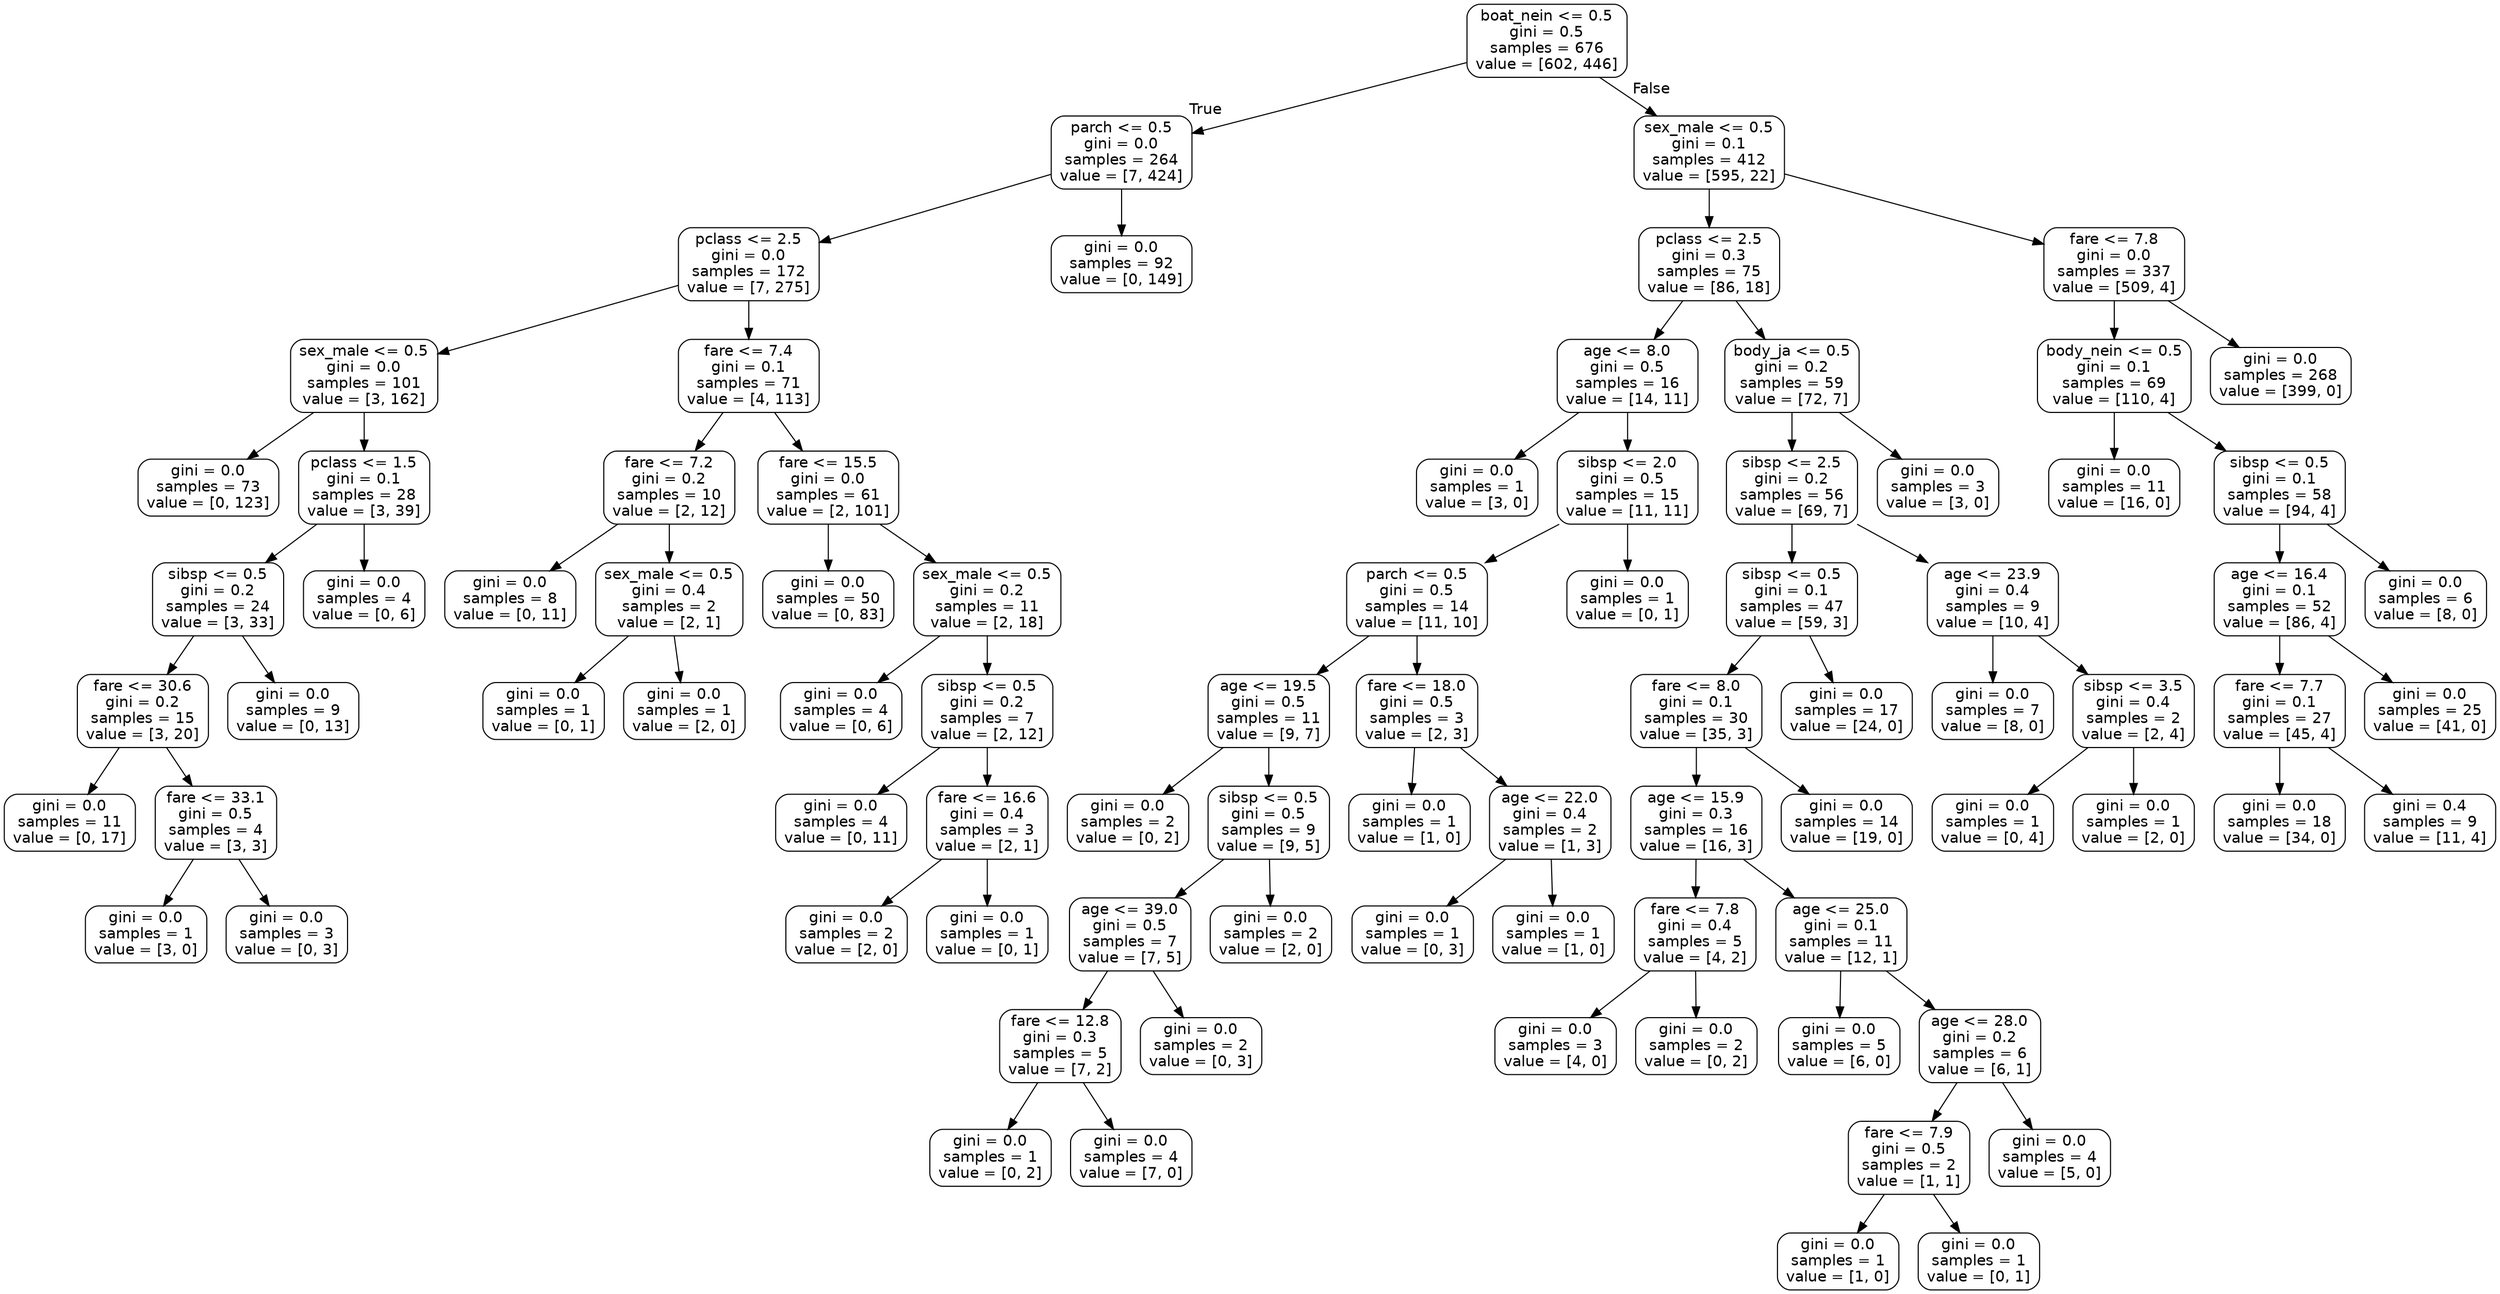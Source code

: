 digraph Tree {
node [shape=box, style="rounded", color="black", fontname=helvetica] ;
edge [fontname=helvetica] ;
0 [label="boat_nein <= 0.5\ngini = 0.5\nsamples = 676\nvalue = [602, 446]"] ;
1 [label="parch <= 0.5\ngini = 0.0\nsamples = 264\nvalue = [7, 424]"] ;
0 -> 1 [labeldistance=2.5, labelangle=45, headlabel="True"] ;
2 [label="pclass <= 2.5\ngini = 0.0\nsamples = 172\nvalue = [7, 275]"] ;
1 -> 2 ;
3 [label="sex_male <= 0.5\ngini = 0.0\nsamples = 101\nvalue = [3, 162]"] ;
2 -> 3 ;
4 [label="gini = 0.0\nsamples = 73\nvalue = [0, 123]"] ;
3 -> 4 ;
5 [label="pclass <= 1.5\ngini = 0.1\nsamples = 28\nvalue = [3, 39]"] ;
3 -> 5 ;
6 [label="sibsp <= 0.5\ngini = 0.2\nsamples = 24\nvalue = [3, 33]"] ;
5 -> 6 ;
7 [label="fare <= 30.6\ngini = 0.2\nsamples = 15\nvalue = [3, 20]"] ;
6 -> 7 ;
8 [label="gini = 0.0\nsamples = 11\nvalue = [0, 17]"] ;
7 -> 8 ;
9 [label="fare <= 33.1\ngini = 0.5\nsamples = 4\nvalue = [3, 3]"] ;
7 -> 9 ;
10 [label="gini = 0.0\nsamples = 1\nvalue = [3, 0]"] ;
9 -> 10 ;
11 [label="gini = 0.0\nsamples = 3\nvalue = [0, 3]"] ;
9 -> 11 ;
12 [label="gini = 0.0\nsamples = 9\nvalue = [0, 13]"] ;
6 -> 12 ;
13 [label="gini = 0.0\nsamples = 4\nvalue = [0, 6]"] ;
5 -> 13 ;
14 [label="fare <= 7.4\ngini = 0.1\nsamples = 71\nvalue = [4, 113]"] ;
2 -> 14 ;
15 [label="fare <= 7.2\ngini = 0.2\nsamples = 10\nvalue = [2, 12]"] ;
14 -> 15 ;
16 [label="gini = 0.0\nsamples = 8\nvalue = [0, 11]"] ;
15 -> 16 ;
17 [label="sex_male <= 0.5\ngini = 0.4\nsamples = 2\nvalue = [2, 1]"] ;
15 -> 17 ;
18 [label="gini = 0.0\nsamples = 1\nvalue = [0, 1]"] ;
17 -> 18 ;
19 [label="gini = 0.0\nsamples = 1\nvalue = [2, 0]"] ;
17 -> 19 ;
20 [label="fare <= 15.5\ngini = 0.0\nsamples = 61\nvalue = [2, 101]"] ;
14 -> 20 ;
21 [label="gini = 0.0\nsamples = 50\nvalue = [0, 83]"] ;
20 -> 21 ;
22 [label="sex_male <= 0.5\ngini = 0.2\nsamples = 11\nvalue = [2, 18]"] ;
20 -> 22 ;
23 [label="gini = 0.0\nsamples = 4\nvalue = [0, 6]"] ;
22 -> 23 ;
24 [label="sibsp <= 0.5\ngini = 0.2\nsamples = 7\nvalue = [2, 12]"] ;
22 -> 24 ;
25 [label="gini = 0.0\nsamples = 4\nvalue = [0, 11]"] ;
24 -> 25 ;
26 [label="fare <= 16.6\ngini = 0.4\nsamples = 3\nvalue = [2, 1]"] ;
24 -> 26 ;
27 [label="gini = 0.0\nsamples = 2\nvalue = [2, 0]"] ;
26 -> 27 ;
28 [label="gini = 0.0\nsamples = 1\nvalue = [0, 1]"] ;
26 -> 28 ;
29 [label="gini = 0.0\nsamples = 92\nvalue = [0, 149]"] ;
1 -> 29 ;
30 [label="sex_male <= 0.5\ngini = 0.1\nsamples = 412\nvalue = [595, 22]"] ;
0 -> 30 [labeldistance=2.5, labelangle=-45, headlabel="False"] ;
31 [label="pclass <= 2.5\ngini = 0.3\nsamples = 75\nvalue = [86, 18]"] ;
30 -> 31 ;
32 [label="age <= 8.0\ngini = 0.5\nsamples = 16\nvalue = [14, 11]"] ;
31 -> 32 ;
33 [label="gini = 0.0\nsamples = 1\nvalue = [3, 0]"] ;
32 -> 33 ;
34 [label="sibsp <= 2.0\ngini = 0.5\nsamples = 15\nvalue = [11, 11]"] ;
32 -> 34 ;
35 [label="parch <= 0.5\ngini = 0.5\nsamples = 14\nvalue = [11, 10]"] ;
34 -> 35 ;
36 [label="age <= 19.5\ngini = 0.5\nsamples = 11\nvalue = [9, 7]"] ;
35 -> 36 ;
37 [label="gini = 0.0\nsamples = 2\nvalue = [0, 2]"] ;
36 -> 37 ;
38 [label="sibsp <= 0.5\ngini = 0.5\nsamples = 9\nvalue = [9, 5]"] ;
36 -> 38 ;
39 [label="age <= 39.0\ngini = 0.5\nsamples = 7\nvalue = [7, 5]"] ;
38 -> 39 ;
40 [label="fare <= 12.8\ngini = 0.3\nsamples = 5\nvalue = [7, 2]"] ;
39 -> 40 ;
41 [label="gini = 0.0\nsamples = 1\nvalue = [0, 2]"] ;
40 -> 41 ;
42 [label="gini = 0.0\nsamples = 4\nvalue = [7, 0]"] ;
40 -> 42 ;
43 [label="gini = 0.0\nsamples = 2\nvalue = [0, 3]"] ;
39 -> 43 ;
44 [label="gini = 0.0\nsamples = 2\nvalue = [2, 0]"] ;
38 -> 44 ;
45 [label="fare <= 18.0\ngini = 0.5\nsamples = 3\nvalue = [2, 3]"] ;
35 -> 45 ;
46 [label="gini = 0.0\nsamples = 1\nvalue = [1, 0]"] ;
45 -> 46 ;
47 [label="age <= 22.0\ngini = 0.4\nsamples = 2\nvalue = [1, 3]"] ;
45 -> 47 ;
48 [label="gini = 0.0\nsamples = 1\nvalue = [0, 3]"] ;
47 -> 48 ;
49 [label="gini = 0.0\nsamples = 1\nvalue = [1, 0]"] ;
47 -> 49 ;
50 [label="gini = 0.0\nsamples = 1\nvalue = [0, 1]"] ;
34 -> 50 ;
51 [label="body_ja <= 0.5\ngini = 0.2\nsamples = 59\nvalue = [72, 7]"] ;
31 -> 51 ;
52 [label="sibsp <= 2.5\ngini = 0.2\nsamples = 56\nvalue = [69, 7]"] ;
51 -> 52 ;
53 [label="sibsp <= 0.5\ngini = 0.1\nsamples = 47\nvalue = [59, 3]"] ;
52 -> 53 ;
54 [label="fare <= 8.0\ngini = 0.1\nsamples = 30\nvalue = [35, 3]"] ;
53 -> 54 ;
55 [label="age <= 15.9\ngini = 0.3\nsamples = 16\nvalue = [16, 3]"] ;
54 -> 55 ;
56 [label="fare <= 7.8\ngini = 0.4\nsamples = 5\nvalue = [4, 2]"] ;
55 -> 56 ;
57 [label="gini = 0.0\nsamples = 3\nvalue = [4, 0]"] ;
56 -> 57 ;
58 [label="gini = 0.0\nsamples = 2\nvalue = [0, 2]"] ;
56 -> 58 ;
59 [label="age <= 25.0\ngini = 0.1\nsamples = 11\nvalue = [12, 1]"] ;
55 -> 59 ;
60 [label="gini = 0.0\nsamples = 5\nvalue = [6, 0]"] ;
59 -> 60 ;
61 [label="age <= 28.0\ngini = 0.2\nsamples = 6\nvalue = [6, 1]"] ;
59 -> 61 ;
62 [label="fare <= 7.9\ngini = 0.5\nsamples = 2\nvalue = [1, 1]"] ;
61 -> 62 ;
63 [label="gini = 0.0\nsamples = 1\nvalue = [1, 0]"] ;
62 -> 63 ;
64 [label="gini = 0.0\nsamples = 1\nvalue = [0, 1]"] ;
62 -> 64 ;
65 [label="gini = 0.0\nsamples = 4\nvalue = [5, 0]"] ;
61 -> 65 ;
66 [label="gini = 0.0\nsamples = 14\nvalue = [19, 0]"] ;
54 -> 66 ;
67 [label="gini = 0.0\nsamples = 17\nvalue = [24, 0]"] ;
53 -> 67 ;
68 [label="age <= 23.9\ngini = 0.4\nsamples = 9\nvalue = [10, 4]"] ;
52 -> 68 ;
69 [label="gini = 0.0\nsamples = 7\nvalue = [8, 0]"] ;
68 -> 69 ;
70 [label="sibsp <= 3.5\ngini = 0.4\nsamples = 2\nvalue = [2, 4]"] ;
68 -> 70 ;
71 [label="gini = 0.0\nsamples = 1\nvalue = [0, 4]"] ;
70 -> 71 ;
72 [label="gini = 0.0\nsamples = 1\nvalue = [2, 0]"] ;
70 -> 72 ;
73 [label="gini = 0.0\nsamples = 3\nvalue = [3, 0]"] ;
51 -> 73 ;
74 [label="fare <= 7.8\ngini = 0.0\nsamples = 337\nvalue = [509, 4]"] ;
30 -> 74 ;
75 [label="body_nein <= 0.5\ngini = 0.1\nsamples = 69\nvalue = [110, 4]"] ;
74 -> 75 ;
76 [label="gini = 0.0\nsamples = 11\nvalue = [16, 0]"] ;
75 -> 76 ;
77 [label="sibsp <= 0.5\ngini = 0.1\nsamples = 58\nvalue = [94, 4]"] ;
75 -> 77 ;
78 [label="age <= 16.4\ngini = 0.1\nsamples = 52\nvalue = [86, 4]"] ;
77 -> 78 ;
79 [label="fare <= 7.7\ngini = 0.1\nsamples = 27\nvalue = [45, 4]"] ;
78 -> 79 ;
80 [label="gini = 0.0\nsamples = 18\nvalue = [34, 0]"] ;
79 -> 80 ;
81 [label="gini = 0.4\nsamples = 9\nvalue = [11, 4]"] ;
79 -> 81 ;
82 [label="gini = 0.0\nsamples = 25\nvalue = [41, 0]"] ;
78 -> 82 ;
83 [label="gini = 0.0\nsamples = 6\nvalue = [8, 0]"] ;
77 -> 83 ;
84 [label="gini = 0.0\nsamples = 268\nvalue = [399, 0]"] ;
74 -> 84 ;
}
